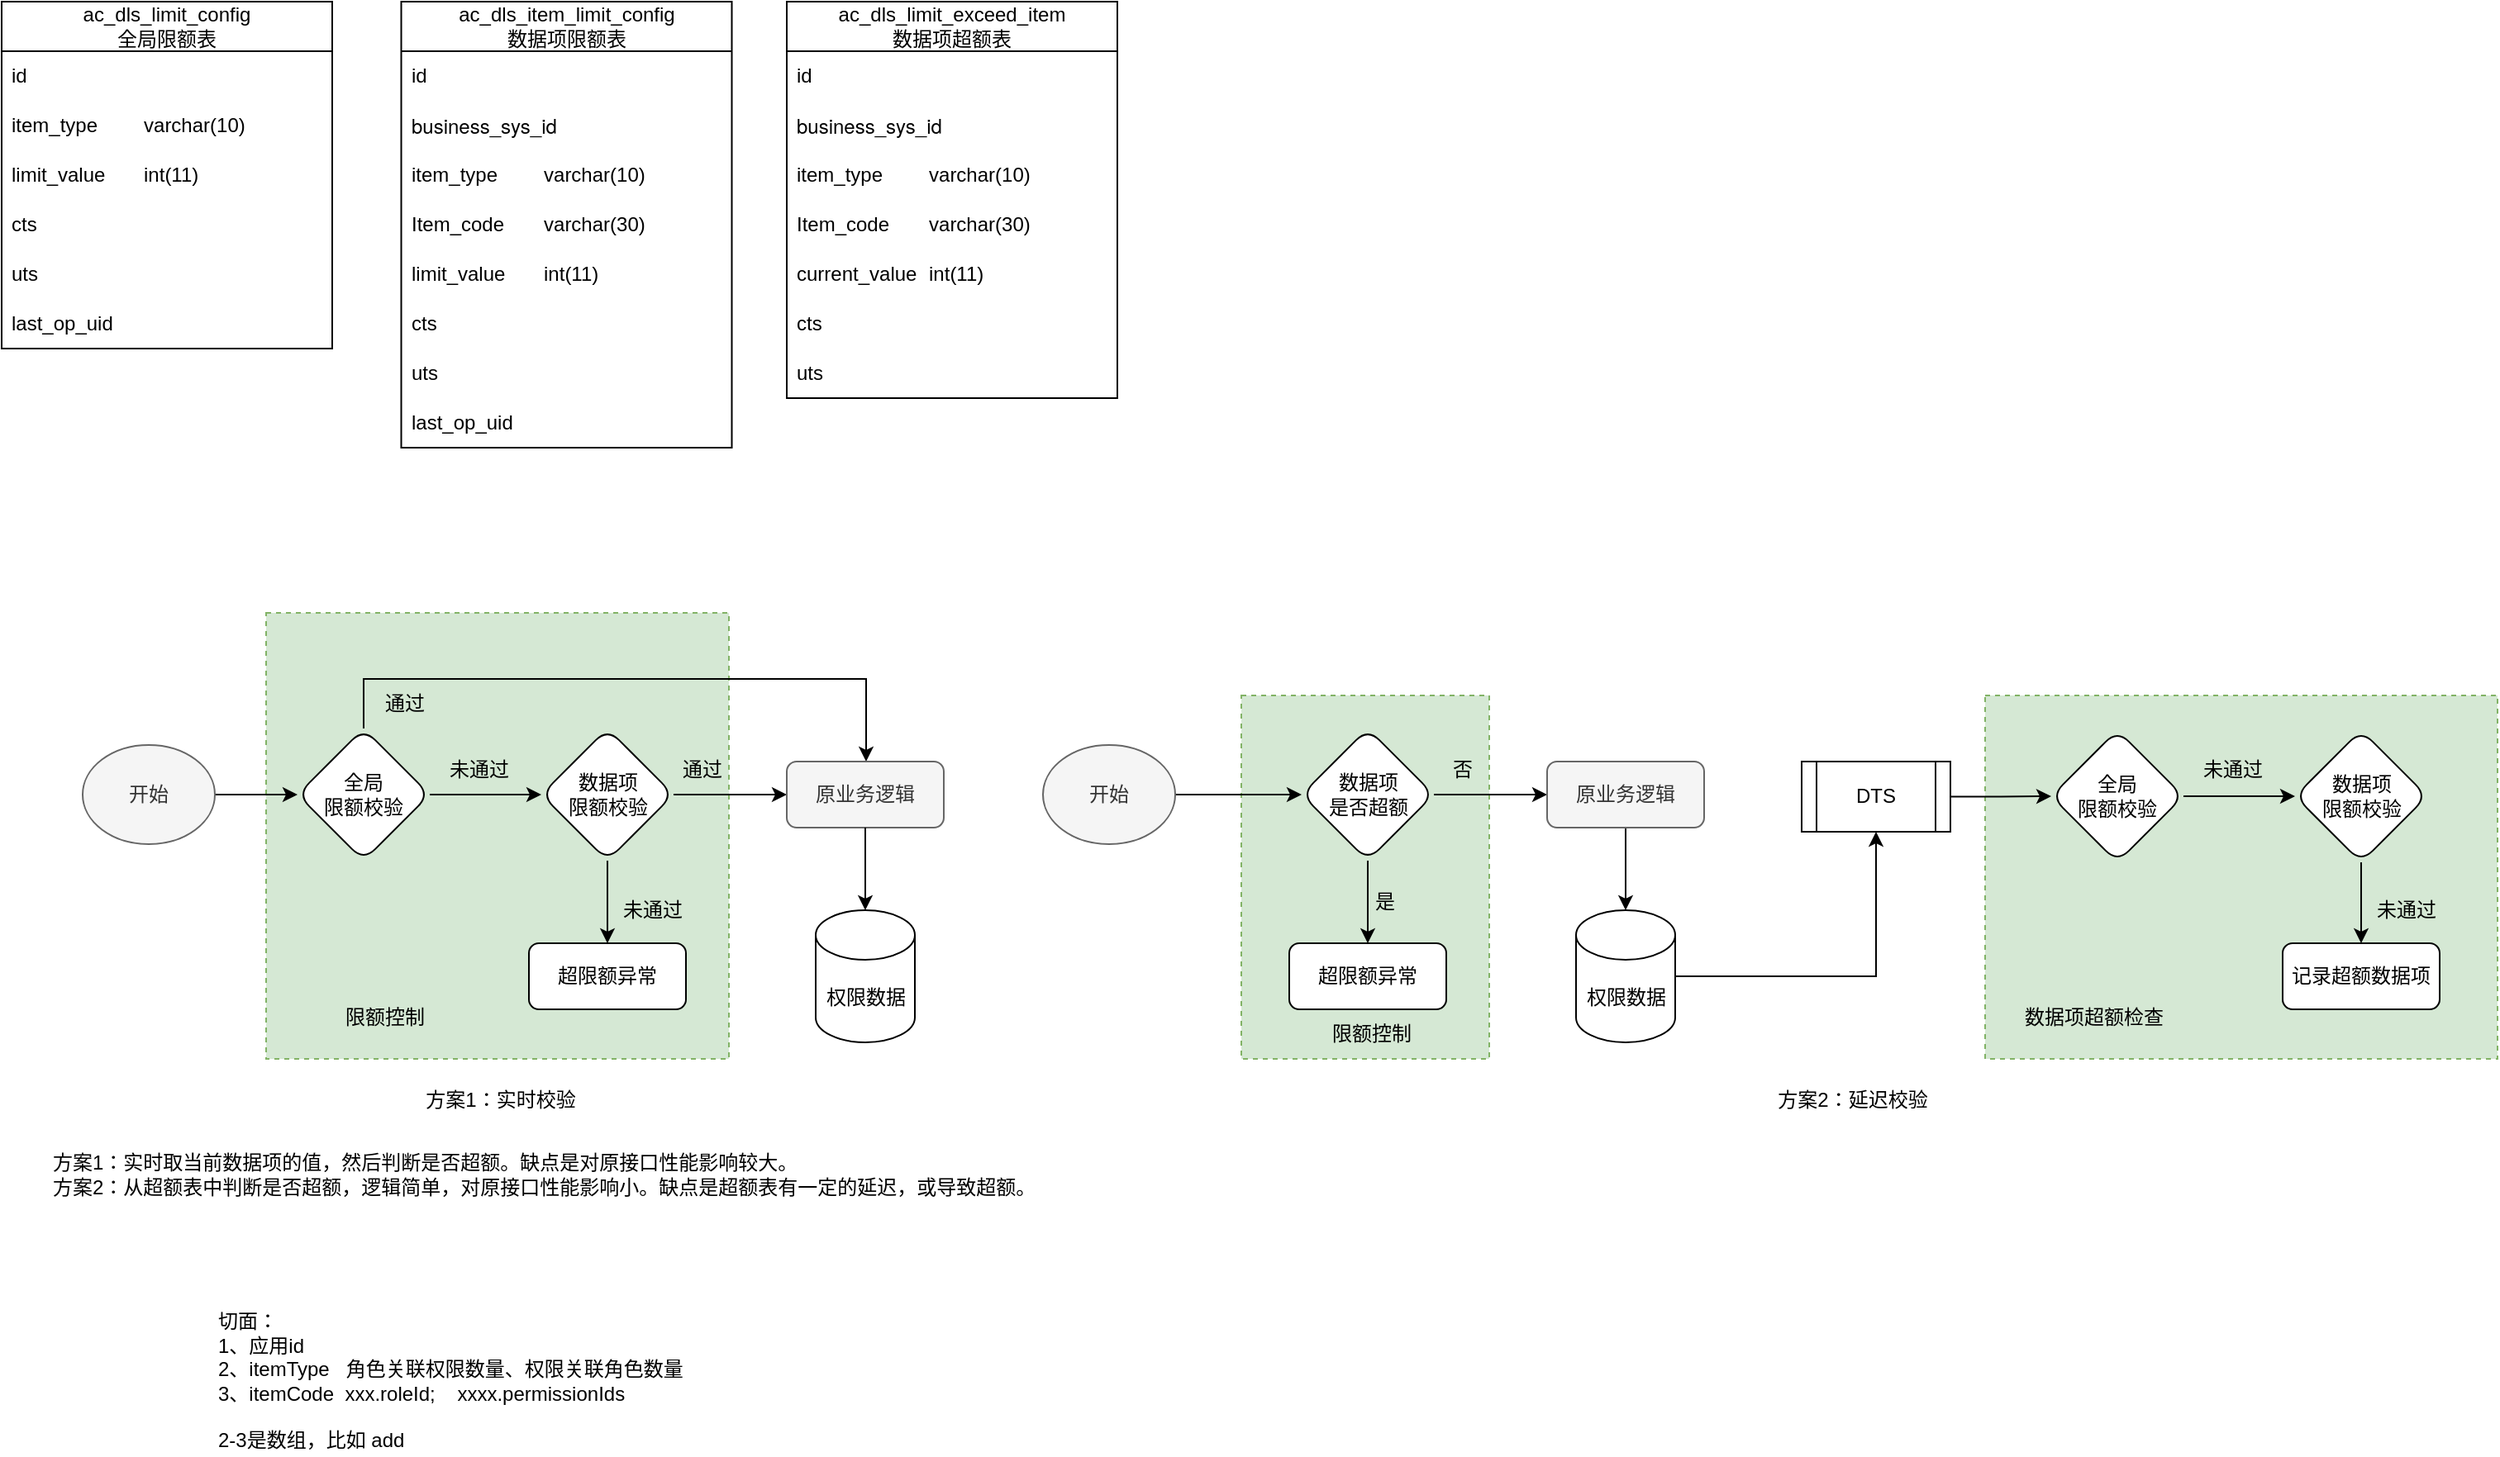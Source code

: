 <mxfile version="24.8.3">
  <diagram name="Page-1" id="qohc_eT8_qNwHsb9JeMf">
    <mxGraphModel dx="1306" dy="835" grid="1" gridSize="10" guides="1" tooltips="1" connect="1" arrows="1" fold="1" page="1" pageScale="1" pageWidth="827" pageHeight="1169" math="0" shadow="0">
      <root>
        <mxCell id="0" />
        <mxCell id="1" parent="0" />
        <mxCell id="C_T3ahLcrMBN9of1P4-y-82" value="" style="rounded=0;whiteSpace=wrap;html=1;dashed=1;fillColor=#d5e8d4;strokeColor=#82b366;" parent="1" vertex="1">
          <mxGeometry x="1220" y="440" width="310" height="220" as="geometry" />
        </mxCell>
        <mxCell id="C_T3ahLcrMBN9of1P4-y-43" value="" style="rounded=0;whiteSpace=wrap;html=1;dashed=1;fillColor=#d5e8d4;strokeColor=#82b366;" parent="1" vertex="1">
          <mxGeometry x="180" y="390" width="280" height="270" as="geometry" />
        </mxCell>
        <mxCell id="C_T3ahLcrMBN9of1P4-y-5" value="ac_dls_item_limit_config&lt;br&gt;数据项限额表" style="swimlane;fontStyle=0;childLayout=stackLayout;horizontal=1;startSize=30;horizontalStack=0;resizeParent=1;resizeParentMax=0;resizeLast=0;collapsible=1;marginBottom=0;whiteSpace=wrap;html=1;" parent="1" vertex="1">
          <mxGeometry x="261.75" y="20" width="200" height="270" as="geometry">
            <mxRectangle x="274" y="270" width="60" height="30" as="alternateBounds" />
          </mxGeometry>
        </mxCell>
        <mxCell id="C_T3ahLcrMBN9of1P4-y-6" value="id" style="text;strokeColor=none;fillColor=none;align=left;verticalAlign=middle;spacingLeft=4;spacingRight=4;overflow=hidden;points=[[0,0.5],[1,0.5]];portConstraint=eastwest;rotatable=0;whiteSpace=wrap;html=1;" parent="C_T3ahLcrMBN9of1P4-y-5" vertex="1">
          <mxGeometry y="30" width="200" height="30" as="geometry" />
        </mxCell>
        <mxCell id="C_T3ahLcrMBN9of1P4-y-27" value="&lt;span style=&quot;font-family: &amp;quot;Helvetica Neue&amp;quot;, Helvetica, Arial, &amp;quot;PingFang SC&amp;quot;, &amp;quot;Heiti SC&amp;quot;, &amp;quot;Hiragino Sans GB&amp;quot;, &amp;quot;Microsoft YaHei&amp;quot;, sans-serif;&quot;&gt;business_sys_id&lt;/span&gt;" style="text;strokeColor=none;fillColor=none;align=left;verticalAlign=middle;spacingLeft=4;spacingRight=4;overflow=hidden;points=[[0,0.5],[1,0.5]];portConstraint=eastwest;rotatable=0;whiteSpace=wrap;html=1;" parent="C_T3ahLcrMBN9of1P4-y-5" vertex="1">
          <mxGeometry y="60" width="200" height="30" as="geometry" />
        </mxCell>
        <mxCell id="C_T3ahLcrMBN9of1P4-y-7" value="item_type&lt;span style=&quot;white-space: pre;&quot;&gt;&#x9;&lt;/span&gt;varchar(10)" style="text;strokeColor=none;fillColor=none;align=left;verticalAlign=middle;spacingLeft=4;spacingRight=4;overflow=hidden;points=[[0,0.5],[1,0.5]];portConstraint=eastwest;rotatable=0;whiteSpace=wrap;html=1;" parent="C_T3ahLcrMBN9of1P4-y-5" vertex="1">
          <mxGeometry y="90" width="200" height="30" as="geometry" />
        </mxCell>
        <mxCell id="C_T3ahLcrMBN9of1P4-y-8" value="Item_code&lt;span style=&quot;white-space: pre;&quot;&gt;&#x9;&lt;/span&gt;varchar(30)" style="text;strokeColor=none;fillColor=none;align=left;verticalAlign=middle;spacingLeft=4;spacingRight=4;overflow=hidden;points=[[0,0.5],[1,0.5]];portConstraint=eastwest;rotatable=0;whiteSpace=wrap;html=1;" parent="C_T3ahLcrMBN9of1P4-y-5" vertex="1">
          <mxGeometry y="120" width="200" height="30" as="geometry" />
        </mxCell>
        <mxCell id="C_T3ahLcrMBN9of1P4-y-9" value="limit_value&lt;span style=&quot;white-space: pre;&quot;&gt;&#x9;&lt;/span&gt;int(11)" style="text;strokeColor=none;fillColor=none;align=left;verticalAlign=middle;spacingLeft=4;spacingRight=4;overflow=hidden;points=[[0,0.5],[1,0.5]];portConstraint=eastwest;rotatable=0;whiteSpace=wrap;html=1;" parent="C_T3ahLcrMBN9of1P4-y-5" vertex="1">
          <mxGeometry y="150" width="200" height="30" as="geometry" />
        </mxCell>
        <mxCell id="C_T3ahLcrMBN9of1P4-y-10" value="cts" style="text;strokeColor=none;fillColor=none;align=left;verticalAlign=middle;spacingLeft=4;spacingRight=4;overflow=hidden;points=[[0,0.5],[1,0.5]];portConstraint=eastwest;rotatable=0;whiteSpace=wrap;html=1;" parent="C_T3ahLcrMBN9of1P4-y-5" vertex="1">
          <mxGeometry y="180" width="200" height="30" as="geometry" />
        </mxCell>
        <mxCell id="C_T3ahLcrMBN9of1P4-y-11" value="uts" style="text;strokeColor=none;fillColor=none;align=left;verticalAlign=middle;spacingLeft=4;spacingRight=4;overflow=hidden;points=[[0,0.5],[1,0.5]];portConstraint=eastwest;rotatable=0;whiteSpace=wrap;html=1;" parent="C_T3ahLcrMBN9of1P4-y-5" vertex="1">
          <mxGeometry y="210" width="200" height="30" as="geometry" />
        </mxCell>
        <mxCell id="C_T3ahLcrMBN9of1P4-y-12" value="last_op_uid" style="text;strokeColor=none;fillColor=none;align=left;verticalAlign=middle;spacingLeft=4;spacingRight=4;overflow=hidden;points=[[0,0.5],[1,0.5]];portConstraint=eastwest;rotatable=0;whiteSpace=wrap;html=1;" parent="C_T3ahLcrMBN9of1P4-y-5" vertex="1">
          <mxGeometry y="240" width="200" height="30" as="geometry" />
        </mxCell>
        <mxCell id="C_T3ahLcrMBN9of1P4-y-13" value="ac_dls_limit_config&lt;br&gt;全局限额表" style="swimlane;fontStyle=0;childLayout=stackLayout;horizontal=1;startSize=30;horizontalStack=0;resizeParent=1;resizeParentMax=0;resizeLast=0;collapsible=1;marginBottom=0;whiteSpace=wrap;html=1;" parent="1" vertex="1">
          <mxGeometry x="20" y="20" width="200" height="210" as="geometry">
            <mxRectangle x="274" y="270" width="60" height="30" as="alternateBounds" />
          </mxGeometry>
        </mxCell>
        <mxCell id="C_T3ahLcrMBN9of1P4-y-14" value="id" style="text;strokeColor=none;fillColor=none;align=left;verticalAlign=middle;spacingLeft=4;spacingRight=4;overflow=hidden;points=[[0,0.5],[1,0.5]];portConstraint=eastwest;rotatable=0;whiteSpace=wrap;html=1;" parent="C_T3ahLcrMBN9of1P4-y-13" vertex="1">
          <mxGeometry y="30" width="200" height="30" as="geometry" />
        </mxCell>
        <mxCell id="C_T3ahLcrMBN9of1P4-y-15" value="item_type&lt;span style=&quot;white-space: pre;&quot;&gt;&#x9;&lt;/span&gt;varchar(10)" style="text;strokeColor=none;fillColor=none;align=left;verticalAlign=middle;spacingLeft=4;spacingRight=4;overflow=hidden;points=[[0,0.5],[1,0.5]];portConstraint=eastwest;rotatable=0;whiteSpace=wrap;html=1;" parent="C_T3ahLcrMBN9of1P4-y-13" vertex="1">
          <mxGeometry y="60" width="200" height="30" as="geometry" />
        </mxCell>
        <mxCell id="C_T3ahLcrMBN9of1P4-y-17" value="limit_value&lt;span style=&quot;white-space: pre;&quot;&gt;&#x9;&lt;/span&gt;int(11)" style="text;strokeColor=none;fillColor=none;align=left;verticalAlign=middle;spacingLeft=4;spacingRight=4;overflow=hidden;points=[[0,0.5],[1,0.5]];portConstraint=eastwest;rotatable=0;whiteSpace=wrap;html=1;" parent="C_T3ahLcrMBN9of1P4-y-13" vertex="1">
          <mxGeometry y="90" width="200" height="30" as="geometry" />
        </mxCell>
        <mxCell id="C_T3ahLcrMBN9of1P4-y-18" value="cts" style="text;strokeColor=none;fillColor=none;align=left;verticalAlign=middle;spacingLeft=4;spacingRight=4;overflow=hidden;points=[[0,0.5],[1,0.5]];portConstraint=eastwest;rotatable=0;whiteSpace=wrap;html=1;" parent="C_T3ahLcrMBN9of1P4-y-13" vertex="1">
          <mxGeometry y="120" width="200" height="30" as="geometry" />
        </mxCell>
        <mxCell id="C_T3ahLcrMBN9of1P4-y-19" value="uts" style="text;strokeColor=none;fillColor=none;align=left;verticalAlign=middle;spacingLeft=4;spacingRight=4;overflow=hidden;points=[[0,0.5],[1,0.5]];portConstraint=eastwest;rotatable=0;whiteSpace=wrap;html=1;" parent="C_T3ahLcrMBN9of1P4-y-13" vertex="1">
          <mxGeometry y="150" width="200" height="30" as="geometry" />
        </mxCell>
        <mxCell id="C_T3ahLcrMBN9of1P4-y-20" value="last_op_uid" style="text;strokeColor=none;fillColor=none;align=left;verticalAlign=middle;spacingLeft=4;spacingRight=4;overflow=hidden;points=[[0,0.5],[1,0.5]];portConstraint=eastwest;rotatable=0;whiteSpace=wrap;html=1;" parent="C_T3ahLcrMBN9of1P4-y-13" vertex="1">
          <mxGeometry y="180" width="200" height="30" as="geometry" />
        </mxCell>
        <mxCell id="C_T3ahLcrMBN9of1P4-y-26" value="" style="edgeStyle=orthogonalEdgeStyle;rounded=0;orthogonalLoop=1;jettySize=auto;html=1;" parent="1" source="C_T3ahLcrMBN9of1P4-y-23" target="C_T3ahLcrMBN9of1P4-y-25" edge="1">
          <mxGeometry relative="1" as="geometry" />
        </mxCell>
        <mxCell id="C_T3ahLcrMBN9of1P4-y-29" value="" style="edgeStyle=orthogonalEdgeStyle;rounded=0;orthogonalLoop=1;jettySize=auto;html=1;" parent="1" source="C_T3ahLcrMBN9of1P4-y-23" target="C_T3ahLcrMBN9of1P4-y-28" edge="1">
          <mxGeometry relative="1" as="geometry">
            <Array as="points">
              <mxPoint x="239" y="430" />
              <mxPoint x="543" y="430" />
            </Array>
          </mxGeometry>
        </mxCell>
        <mxCell id="C_T3ahLcrMBN9of1P4-y-23" value="全局&lt;br&gt;限额校验" style="rhombus;whiteSpace=wrap;html=1;rounded=1;" parent="1" vertex="1">
          <mxGeometry x="199" y="460" width="80" height="80" as="geometry" />
        </mxCell>
        <mxCell id="C_T3ahLcrMBN9of1P4-y-31" style="edgeStyle=orthogonalEdgeStyle;rounded=0;orthogonalLoop=1;jettySize=auto;html=1;" parent="1" source="C_T3ahLcrMBN9of1P4-y-25" target="C_T3ahLcrMBN9of1P4-y-28" edge="1">
          <mxGeometry relative="1" as="geometry" />
        </mxCell>
        <mxCell id="C_T3ahLcrMBN9of1P4-y-35" style="edgeStyle=orthogonalEdgeStyle;rounded=0;orthogonalLoop=1;jettySize=auto;html=1;" parent="1" source="C_T3ahLcrMBN9of1P4-y-25" target="C_T3ahLcrMBN9of1P4-y-34" edge="1">
          <mxGeometry relative="1" as="geometry" />
        </mxCell>
        <mxCell id="C_T3ahLcrMBN9of1P4-y-25" value="数据项&lt;br&gt;限额校验" style="rhombus;whiteSpace=wrap;html=1;rounded=1;" parent="1" vertex="1">
          <mxGeometry x="346.5" y="460" width="80" height="80" as="geometry" />
        </mxCell>
        <mxCell id="C_T3ahLcrMBN9of1P4-y-28" value="原业务逻辑" style="whiteSpace=wrap;html=1;rounded=1;fillColor=#f5f5f5;strokeColor=#666666;fontColor=#333333;" parent="1" vertex="1">
          <mxGeometry x="495" y="480" width="95" height="40" as="geometry" />
        </mxCell>
        <mxCell id="C_T3ahLcrMBN9of1P4-y-34" value="超限额异常" style="whiteSpace=wrap;html=1;rounded=1;" parent="1" vertex="1">
          <mxGeometry x="339" y="590" width="95" height="40" as="geometry" />
        </mxCell>
        <mxCell id="C_T3ahLcrMBN9of1P4-y-37" value="通过" style="text;html=1;align=center;verticalAlign=middle;whiteSpace=wrap;rounded=0;" parent="1" vertex="1">
          <mxGeometry x="233.5" y="430" width="60" height="30" as="geometry" />
        </mxCell>
        <mxCell id="C_T3ahLcrMBN9of1P4-y-38" value="通过" style="text;html=1;align=center;verticalAlign=middle;whiteSpace=wrap;rounded=0;" parent="1" vertex="1">
          <mxGeometry x="414" y="470" width="60" height="30" as="geometry" />
        </mxCell>
        <mxCell id="C_T3ahLcrMBN9of1P4-y-39" value="未通过" style="text;html=1;align=center;verticalAlign=middle;whiteSpace=wrap;rounded=0;" parent="1" vertex="1">
          <mxGeometry x="384" y="555" width="60" height="30" as="geometry" />
        </mxCell>
        <mxCell id="C_T3ahLcrMBN9of1P4-y-40" value="未通过" style="text;html=1;align=center;verticalAlign=middle;whiteSpace=wrap;rounded=0;" parent="1" vertex="1">
          <mxGeometry x="279" y="470" width="60" height="30" as="geometry" />
        </mxCell>
        <mxCell id="C_T3ahLcrMBN9of1P4-y-42" style="edgeStyle=orthogonalEdgeStyle;rounded=0;orthogonalLoop=1;jettySize=auto;html=1;" parent="1" source="C_T3ahLcrMBN9of1P4-y-41" target="C_T3ahLcrMBN9of1P4-y-23" edge="1">
          <mxGeometry relative="1" as="geometry" />
        </mxCell>
        <mxCell id="C_T3ahLcrMBN9of1P4-y-41" value="开始" style="ellipse;whiteSpace=wrap;html=1;fillColor=#f5f5f5;strokeColor=#666666;fontColor=#333333;" parent="1" vertex="1">
          <mxGeometry x="69" y="470" width="80" height="60" as="geometry" />
        </mxCell>
        <mxCell id="C_T3ahLcrMBN9of1P4-y-44" value="限额控制" style="text;html=1;align=center;verticalAlign=middle;whiteSpace=wrap;rounded=0;" parent="1" vertex="1">
          <mxGeometry x="210" y="620" width="83.5" height="30" as="geometry" />
        </mxCell>
        <mxCell id="C_T3ahLcrMBN9of1P4-y-45" value="ac_dls_limit_exceed_item&lt;br&gt;数据项超额表" style="swimlane;fontStyle=0;childLayout=stackLayout;horizontal=1;startSize=30;horizontalStack=0;resizeParent=1;resizeParentMax=0;resizeLast=0;collapsible=1;marginBottom=0;whiteSpace=wrap;html=1;" parent="1" vertex="1">
          <mxGeometry x="495" y="20" width="200" height="240" as="geometry">
            <mxRectangle x="274" y="270" width="60" height="30" as="alternateBounds" />
          </mxGeometry>
        </mxCell>
        <mxCell id="C_T3ahLcrMBN9of1P4-y-46" value="id" style="text;strokeColor=none;fillColor=none;align=left;verticalAlign=middle;spacingLeft=4;spacingRight=4;overflow=hidden;points=[[0,0.5],[1,0.5]];portConstraint=eastwest;rotatable=0;whiteSpace=wrap;html=1;" parent="C_T3ahLcrMBN9of1P4-y-45" vertex="1">
          <mxGeometry y="30" width="200" height="30" as="geometry" />
        </mxCell>
        <mxCell id="C_T3ahLcrMBN9of1P4-y-47" value="&lt;span style=&quot;font-family: &amp;quot;Helvetica Neue&amp;quot;, Helvetica, Arial, &amp;quot;PingFang SC&amp;quot;, &amp;quot;Heiti SC&amp;quot;, &amp;quot;Hiragino Sans GB&amp;quot;, &amp;quot;Microsoft YaHei&amp;quot;, sans-serif;&quot;&gt;business_sys_id&lt;/span&gt;" style="text;strokeColor=none;fillColor=none;align=left;verticalAlign=middle;spacingLeft=4;spacingRight=4;overflow=hidden;points=[[0,0.5],[1,0.5]];portConstraint=eastwest;rotatable=0;whiteSpace=wrap;html=1;" parent="C_T3ahLcrMBN9of1P4-y-45" vertex="1">
          <mxGeometry y="60" width="200" height="30" as="geometry" />
        </mxCell>
        <mxCell id="C_T3ahLcrMBN9of1P4-y-48" value="item_type&lt;span style=&quot;white-space: pre;&quot;&gt;&#x9;&lt;/span&gt;varchar(10)" style="text;strokeColor=none;fillColor=none;align=left;verticalAlign=middle;spacingLeft=4;spacingRight=4;overflow=hidden;points=[[0,0.5],[1,0.5]];portConstraint=eastwest;rotatable=0;whiteSpace=wrap;html=1;" parent="C_T3ahLcrMBN9of1P4-y-45" vertex="1">
          <mxGeometry y="90" width="200" height="30" as="geometry" />
        </mxCell>
        <mxCell id="C_T3ahLcrMBN9of1P4-y-49" value="Item_code&lt;span style=&quot;white-space: pre;&quot;&gt;&#x9;&lt;/span&gt;varchar(30)" style="text;strokeColor=none;fillColor=none;align=left;verticalAlign=middle;spacingLeft=4;spacingRight=4;overflow=hidden;points=[[0,0.5],[1,0.5]];portConstraint=eastwest;rotatable=0;whiteSpace=wrap;html=1;" parent="C_T3ahLcrMBN9of1P4-y-45" vertex="1">
          <mxGeometry y="120" width="200" height="30" as="geometry" />
        </mxCell>
        <mxCell id="C_T3ahLcrMBN9of1P4-y-50" value="current_value&lt;span style=&quot;white-space: pre;&quot;&gt;&#x9;&lt;/span&gt;int(11)" style="text;strokeColor=none;fillColor=none;align=left;verticalAlign=middle;spacingLeft=4;spacingRight=4;overflow=hidden;points=[[0,0.5],[1,0.5]];portConstraint=eastwest;rotatable=0;whiteSpace=wrap;html=1;" parent="C_T3ahLcrMBN9of1P4-y-45" vertex="1">
          <mxGeometry y="150" width="200" height="30" as="geometry" />
        </mxCell>
        <mxCell id="C_T3ahLcrMBN9of1P4-y-51" value="cts" style="text;strokeColor=none;fillColor=none;align=left;verticalAlign=middle;spacingLeft=4;spacingRight=4;overflow=hidden;points=[[0,0.5],[1,0.5]];portConstraint=eastwest;rotatable=0;whiteSpace=wrap;html=1;" parent="C_T3ahLcrMBN9of1P4-y-45" vertex="1">
          <mxGeometry y="180" width="200" height="30" as="geometry" />
        </mxCell>
        <mxCell id="C_T3ahLcrMBN9of1P4-y-52" value="uts" style="text;strokeColor=none;fillColor=none;align=left;verticalAlign=middle;spacingLeft=4;spacingRight=4;overflow=hidden;points=[[0,0.5],[1,0.5]];portConstraint=eastwest;rotatable=0;whiteSpace=wrap;html=1;" parent="C_T3ahLcrMBN9of1P4-y-45" vertex="1">
          <mxGeometry y="210" width="200" height="30" as="geometry" />
        </mxCell>
        <mxCell id="C_T3ahLcrMBN9of1P4-y-54" value="" style="rounded=0;whiteSpace=wrap;html=1;dashed=1;fillColor=#d5e8d4;strokeColor=#82b366;" parent="1" vertex="1">
          <mxGeometry x="770" y="440" width="150" height="220" as="geometry" />
        </mxCell>
        <mxCell id="C_T3ahLcrMBN9of1P4-y-58" style="edgeStyle=orthogonalEdgeStyle;rounded=0;orthogonalLoop=1;jettySize=auto;html=1;" parent="1" source="C_T3ahLcrMBN9of1P4-y-60" target="C_T3ahLcrMBN9of1P4-y-61" edge="1">
          <mxGeometry relative="1" as="geometry" />
        </mxCell>
        <mxCell id="C_T3ahLcrMBN9of1P4-y-59" style="edgeStyle=orthogonalEdgeStyle;rounded=0;orthogonalLoop=1;jettySize=auto;html=1;" parent="1" source="C_T3ahLcrMBN9of1P4-y-60" target="C_T3ahLcrMBN9of1P4-y-62" edge="1">
          <mxGeometry relative="1" as="geometry" />
        </mxCell>
        <mxCell id="C_T3ahLcrMBN9of1P4-y-60" value="数据项&lt;br&gt;是否超额" style="rhombus;whiteSpace=wrap;html=1;rounded=1;" parent="1" vertex="1">
          <mxGeometry x="806.5" y="460" width="80" height="80" as="geometry" />
        </mxCell>
        <mxCell id="C_T3ahLcrMBN9of1P4-y-74" style="edgeStyle=orthogonalEdgeStyle;rounded=0;orthogonalLoop=1;jettySize=auto;html=1;" parent="1" source="C_T3ahLcrMBN9of1P4-y-61" target="C_T3ahLcrMBN9of1P4-y-73" edge="1">
          <mxGeometry relative="1" as="geometry" />
        </mxCell>
        <mxCell id="C_T3ahLcrMBN9of1P4-y-61" value="原业务逻辑" style="whiteSpace=wrap;html=1;rounded=1;fillColor=#f5f5f5;strokeColor=#666666;fontColor=#333333;" parent="1" vertex="1">
          <mxGeometry x="955" y="480" width="95" height="40" as="geometry" />
        </mxCell>
        <mxCell id="C_T3ahLcrMBN9of1P4-y-62" value="超限额异常" style="whiteSpace=wrap;html=1;rounded=1;" parent="1" vertex="1">
          <mxGeometry x="799" y="590" width="95" height="40" as="geometry" />
        </mxCell>
        <mxCell id="C_T3ahLcrMBN9of1P4-y-64" value="否" style="text;html=1;align=center;verticalAlign=middle;whiteSpace=wrap;rounded=0;" parent="1" vertex="1">
          <mxGeometry x="874" y="470" width="60" height="30" as="geometry" />
        </mxCell>
        <mxCell id="C_T3ahLcrMBN9of1P4-y-65" value="是" style="text;html=1;align=center;verticalAlign=middle;whiteSpace=wrap;rounded=0;" parent="1" vertex="1">
          <mxGeometry x="827.25" y="550" width="60" height="30" as="geometry" />
        </mxCell>
        <mxCell id="C_T3ahLcrMBN9of1P4-y-67" style="edgeStyle=orthogonalEdgeStyle;rounded=0;orthogonalLoop=1;jettySize=auto;html=1;" parent="1" source="C_T3ahLcrMBN9of1P4-y-68" target="C_T3ahLcrMBN9of1P4-y-60" edge="1">
          <mxGeometry relative="1" as="geometry">
            <mxPoint x="659" y="500" as="targetPoint" />
          </mxGeometry>
        </mxCell>
        <mxCell id="C_T3ahLcrMBN9of1P4-y-68" value="开始" style="ellipse;whiteSpace=wrap;html=1;fillColor=#f5f5f5;strokeColor=#666666;fontColor=#333333;" parent="1" vertex="1">
          <mxGeometry x="650" y="470" width="80" height="60" as="geometry" />
        </mxCell>
        <mxCell id="C_T3ahLcrMBN9of1P4-y-70" value="方案1：实时校验" style="text;html=1;align=center;verticalAlign=middle;whiteSpace=wrap;rounded=0;" parent="1" vertex="1">
          <mxGeometry x="261.75" y="670" width="120" height="30" as="geometry" />
        </mxCell>
        <mxCell id="C_T3ahLcrMBN9of1P4-y-71" value="方案2：延迟校验" style="text;html=1;align=center;verticalAlign=middle;whiteSpace=wrap;rounded=0;" parent="1" vertex="1">
          <mxGeometry x="1080" y="670" width="120" height="30" as="geometry" />
        </mxCell>
        <mxCell id="C_T3ahLcrMBN9of1P4-y-72" value="方案1：实时取当前数据项的值，然后判断是否超额。缺点是对原接口性能影响较大。&lt;br&gt;方案2：从超额表中判断是否超额，逻辑简单，对原接口性能影响小。缺点是超额表有一定的延迟，或导致超额。" style="text;html=1;align=left;verticalAlign=middle;whiteSpace=wrap;rounded=0;" parent="1" vertex="1">
          <mxGeometry x="48.5" y="700" width="611.5" height="60" as="geometry" />
        </mxCell>
        <mxCell id="C_T3ahLcrMBN9of1P4-y-76" value="" style="edgeStyle=orthogonalEdgeStyle;rounded=0;orthogonalLoop=1;jettySize=auto;html=1;" parent="1" source="C_T3ahLcrMBN9of1P4-y-73" target="C_T3ahLcrMBN9of1P4-y-75" edge="1">
          <mxGeometry relative="1" as="geometry" />
        </mxCell>
        <mxCell id="C_T3ahLcrMBN9of1P4-y-73" value="权限数据" style="shape=cylinder3;whiteSpace=wrap;html=1;boundedLbl=1;backgroundOutline=1;size=15;" parent="1" vertex="1">
          <mxGeometry x="972.5" y="570" width="60" height="80" as="geometry" />
        </mxCell>
        <mxCell id="C_T3ahLcrMBN9of1P4-y-95" style="edgeStyle=orthogonalEdgeStyle;rounded=0;orthogonalLoop=1;jettySize=auto;html=1;" parent="1" source="C_T3ahLcrMBN9of1P4-y-75" target="C_T3ahLcrMBN9of1P4-y-88" edge="1">
          <mxGeometry relative="1" as="geometry" />
        </mxCell>
        <mxCell id="C_T3ahLcrMBN9of1P4-y-75" value="DTS" style="shape=process;whiteSpace=wrap;html=1;backgroundOutline=1;" parent="1" vertex="1">
          <mxGeometry x="1109" y="480" width="90" height="42.5" as="geometry" />
        </mxCell>
        <mxCell id="C_T3ahLcrMBN9of1P4-y-84" value="限额控制" style="text;html=1;align=center;verticalAlign=middle;whiteSpace=wrap;rounded=0;" parent="1" vertex="1">
          <mxGeometry x="806.5" y="630" width="83.5" height="30" as="geometry" />
        </mxCell>
        <mxCell id="C_T3ahLcrMBN9of1P4-y-85" value="数据项超额检查" style="text;html=1;align=center;verticalAlign=middle;whiteSpace=wrap;rounded=0;" parent="1" vertex="1">
          <mxGeometry x="1241" y="620" width="90" height="30" as="geometry" />
        </mxCell>
        <mxCell id="C_T3ahLcrMBN9of1P4-y-86" value="权限数据" style="shape=cylinder3;whiteSpace=wrap;html=1;boundedLbl=1;backgroundOutline=1;size=15;" parent="1" vertex="1">
          <mxGeometry x="512.5" y="570" width="60" height="80" as="geometry" />
        </mxCell>
        <mxCell id="C_T3ahLcrMBN9of1P4-y-87" style="edgeStyle=orthogonalEdgeStyle;rounded=0;orthogonalLoop=1;jettySize=auto;html=1;entryX=0.5;entryY=0;entryDx=0;entryDy=0;entryPerimeter=0;" parent="1" source="C_T3ahLcrMBN9of1P4-y-28" target="C_T3ahLcrMBN9of1P4-y-86" edge="1">
          <mxGeometry relative="1" as="geometry" />
        </mxCell>
        <mxCell id="C_T3ahLcrMBN9of1P4-y-93" style="edgeStyle=orthogonalEdgeStyle;rounded=0;orthogonalLoop=1;jettySize=auto;html=1;" parent="1" source="C_T3ahLcrMBN9of1P4-y-88" target="C_T3ahLcrMBN9of1P4-y-89" edge="1">
          <mxGeometry relative="1" as="geometry" />
        </mxCell>
        <mxCell id="C_T3ahLcrMBN9of1P4-y-88" value="全局&lt;br&gt;限额校验" style="rhombus;whiteSpace=wrap;html=1;rounded=1;" parent="1" vertex="1">
          <mxGeometry x="1260" y="461" width="80" height="80" as="geometry" />
        </mxCell>
        <mxCell id="C_T3ahLcrMBN9of1P4-y-94" style="edgeStyle=orthogonalEdgeStyle;rounded=0;orthogonalLoop=1;jettySize=auto;html=1;" parent="1" source="C_T3ahLcrMBN9of1P4-y-89" target="C_T3ahLcrMBN9of1P4-y-90" edge="1">
          <mxGeometry relative="1" as="geometry" />
        </mxCell>
        <mxCell id="C_T3ahLcrMBN9of1P4-y-89" value="数据项&lt;br&gt;限额校验" style="rhombus;whiteSpace=wrap;html=1;rounded=1;" parent="1" vertex="1">
          <mxGeometry x="1407.5" y="461" width="80" height="80" as="geometry" />
        </mxCell>
        <mxCell id="C_T3ahLcrMBN9of1P4-y-90" value="记录超额数据项" style="whiteSpace=wrap;html=1;rounded=1;" parent="1" vertex="1">
          <mxGeometry x="1400" y="590" width="95" height="40" as="geometry" />
        </mxCell>
        <mxCell id="C_T3ahLcrMBN9of1P4-y-91" value="未通过" style="text;html=1;align=center;verticalAlign=middle;whiteSpace=wrap;rounded=0;" parent="1" vertex="1">
          <mxGeometry x="1445" y="555" width="60" height="30" as="geometry" />
        </mxCell>
        <mxCell id="C_T3ahLcrMBN9of1P4-y-92" value="未通过" style="text;html=1;align=center;verticalAlign=middle;whiteSpace=wrap;rounded=0;" parent="1" vertex="1">
          <mxGeometry x="1340" y="470" width="60" height="30" as="geometry" />
        </mxCell>
        <mxCell id="o633ZoS6AJ5Oe4X6fH7--10" value="切面：&lt;br&gt;1、应用id&lt;br&gt;2、itemType&amp;nbsp; &amp;nbsp;角色关联权限数量、权限关联角色数量&lt;br&gt;3、itemCode&amp;nbsp; xxx.roleId;&amp;nbsp; &amp;nbsp; xxxx.permissionIds&lt;br&gt;&lt;br&gt;2-3是数组，比如 add" style="text;html=1;align=left;verticalAlign=middle;whiteSpace=wrap;rounded=0;" vertex="1" parent="1">
          <mxGeometry x="149" y="810" width="611.5" height="90" as="geometry" />
        </mxCell>
      </root>
    </mxGraphModel>
  </diagram>
</mxfile>
